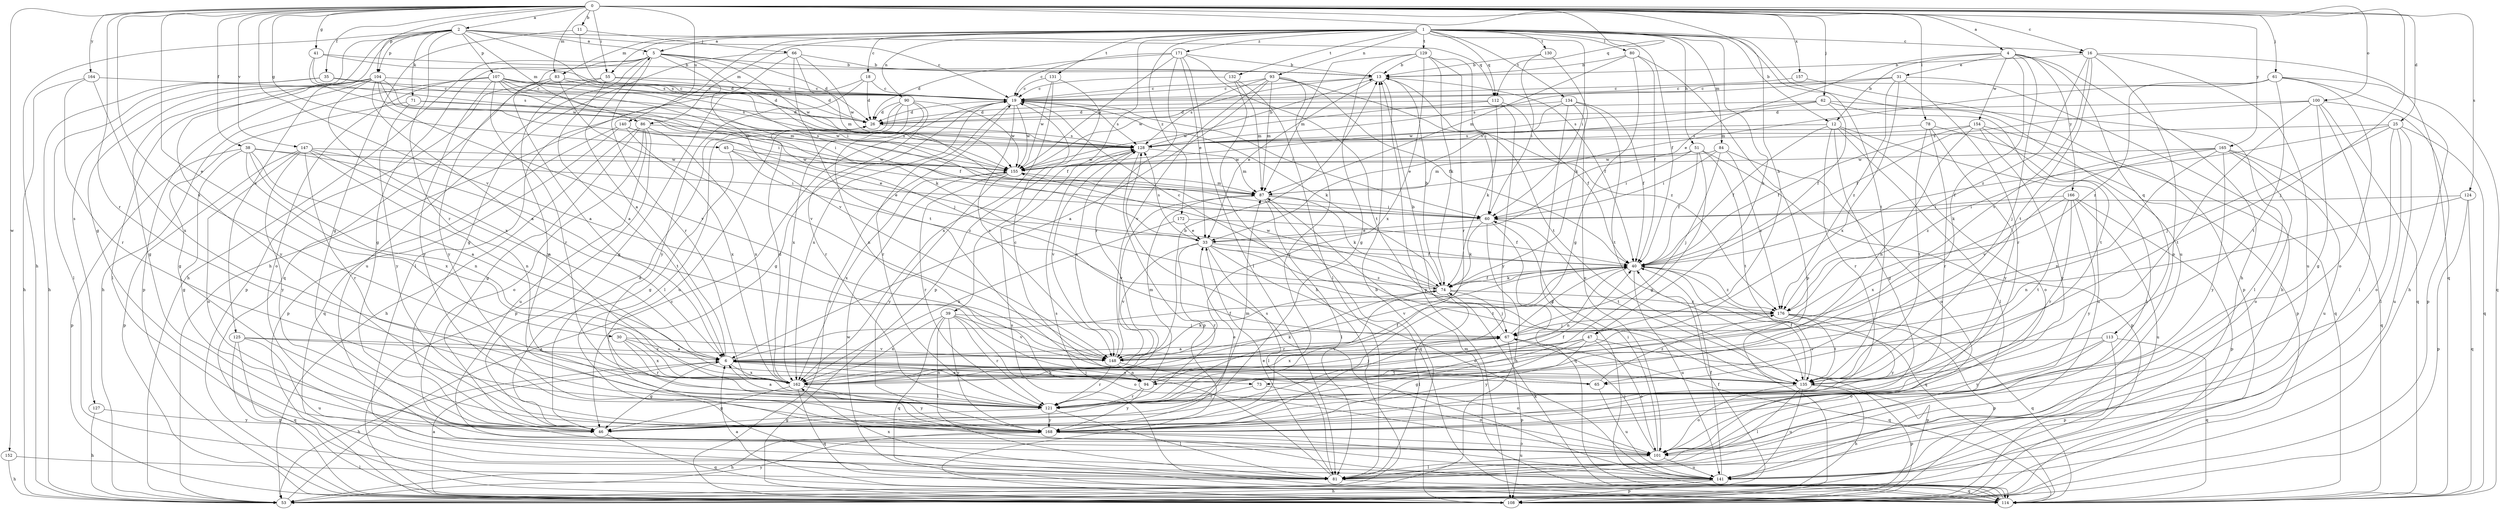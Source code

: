 strict digraph  {
0;
1;
2;
4;
5;
6;
11;
12;
13;
16;
18;
19;
25;
26;
30;
31;
33;
35;
38;
39;
40;
41;
45;
46;
47;
51;
53;
55;
60;
61;
62;
65;
66;
67;
71;
73;
74;
78;
80;
81;
83;
84;
86;
87;
90;
93;
94;
100;
101;
104;
107;
108;
112;
113;
114;
121;
124;
125;
127;
128;
129;
130;
131;
132;
134;
135;
140;
141;
147;
148;
152;
154;
155;
157;
162;
164;
165;
166;
168;
171;
172;
176;
0 -> 2  [label=a];
0 -> 4  [label=a];
0 -> 11  [label=b];
0 -> 16  [label=c];
0 -> 25  [label=d];
0 -> 30  [label=e];
0 -> 35  [label=f];
0 -> 38  [label=f];
0 -> 41  [label=g];
0 -> 45  [label=g];
0 -> 47  [label=h];
0 -> 55  [label=i];
0 -> 61  [label=j];
0 -> 62  [label=j];
0 -> 65  [label=j];
0 -> 78  [label=l];
0 -> 83  [label=m];
0 -> 100  [label=o];
0 -> 104  [label=p];
0 -> 112  [label=q];
0 -> 121  [label=r];
0 -> 124  [label=s];
0 -> 140  [label=u];
0 -> 147  [label=v];
0 -> 148  [label=v];
0 -> 152  [label=w];
0 -> 157  [label=x];
0 -> 162  [label=x];
0 -> 164  [label=y];
0 -> 165  [label=y];
1 -> 5  [label=a];
1 -> 12  [label=b];
1 -> 16  [label=c];
1 -> 18  [label=c];
1 -> 39  [label=f];
1 -> 40  [label=f];
1 -> 47  [label=h];
1 -> 51  [label=h];
1 -> 53  [label=h];
1 -> 55  [label=i];
1 -> 60  [label=i];
1 -> 80  [label=l];
1 -> 83  [label=m];
1 -> 84  [label=m];
1 -> 86  [label=m];
1 -> 90  [label=n];
1 -> 93  [label=n];
1 -> 112  [label=q];
1 -> 129  [label=t];
1 -> 130  [label=t];
1 -> 131  [label=t];
1 -> 132  [label=t];
1 -> 134  [label=t];
1 -> 135  [label=t];
1 -> 141  [label=u];
1 -> 171  [label=z];
1 -> 172  [label=z];
2 -> 5  [label=a];
2 -> 19  [label=c];
2 -> 46  [label=g];
2 -> 53  [label=h];
2 -> 71  [label=k];
2 -> 86  [label=m];
2 -> 104  [label=p];
2 -> 107  [label=p];
2 -> 112  [label=q];
2 -> 121  [label=r];
2 -> 125  [label=s];
2 -> 127  [label=s];
2 -> 128  [label=s];
4 -> 12  [label=b];
4 -> 31  [label=e];
4 -> 33  [label=e];
4 -> 53  [label=h];
4 -> 65  [label=j];
4 -> 73  [label=k];
4 -> 113  [label=q];
4 -> 154  [label=w];
4 -> 166  [label=y];
5 -> 13  [label=b];
5 -> 26  [label=d];
5 -> 46  [label=g];
5 -> 53  [label=h];
5 -> 60  [label=i];
5 -> 114  [label=q];
5 -> 121  [label=r];
5 -> 141  [label=u];
5 -> 148  [label=v];
5 -> 155  [label=w];
6 -> 5  [label=a];
6 -> 40  [label=f];
6 -> 46  [label=g];
6 -> 53  [label=h];
6 -> 65  [label=j];
6 -> 73  [label=k];
6 -> 94  [label=n];
6 -> 135  [label=t];
6 -> 162  [label=x];
11 -> 46  [label=g];
11 -> 66  [label=j];
11 -> 128  [label=s];
12 -> 40  [label=f];
12 -> 46  [label=g];
12 -> 81  [label=l];
12 -> 101  [label=o];
12 -> 121  [label=r];
12 -> 128  [label=s];
12 -> 141  [label=u];
13 -> 19  [label=c];
13 -> 33  [label=e];
13 -> 40  [label=f];
13 -> 108  [label=p];
13 -> 135  [label=t];
13 -> 155  [label=w];
16 -> 13  [label=b];
16 -> 101  [label=o];
16 -> 114  [label=q];
16 -> 135  [label=t];
16 -> 141  [label=u];
16 -> 148  [label=v];
16 -> 176  [label=z];
18 -> 19  [label=c];
18 -> 26  [label=d];
18 -> 46  [label=g];
18 -> 168  [label=y];
19 -> 26  [label=d];
19 -> 46  [label=g];
19 -> 60  [label=i];
19 -> 74  [label=k];
19 -> 121  [label=r];
19 -> 128  [label=s];
19 -> 148  [label=v];
19 -> 155  [label=w];
19 -> 162  [label=x];
25 -> 40  [label=f];
25 -> 67  [label=j];
25 -> 81  [label=l];
25 -> 101  [label=o];
25 -> 114  [label=q];
25 -> 128  [label=s];
25 -> 141  [label=u];
26 -> 128  [label=s];
30 -> 6  [label=a];
30 -> 121  [label=r];
30 -> 148  [label=v];
30 -> 162  [label=x];
31 -> 19  [label=c];
31 -> 53  [label=h];
31 -> 121  [label=r];
31 -> 128  [label=s];
31 -> 162  [label=x];
31 -> 176  [label=z];
33 -> 40  [label=f];
33 -> 81  [label=l];
33 -> 121  [label=r];
33 -> 128  [label=s];
33 -> 135  [label=t];
33 -> 141  [label=u];
33 -> 148  [label=v];
33 -> 176  [label=z];
35 -> 19  [label=c];
35 -> 53  [label=h];
35 -> 81  [label=l];
35 -> 128  [label=s];
38 -> 6  [label=a];
38 -> 46  [label=g];
38 -> 94  [label=n];
38 -> 108  [label=p];
38 -> 135  [label=t];
38 -> 155  [label=w];
38 -> 162  [label=x];
39 -> 67  [label=j];
39 -> 81  [label=l];
39 -> 101  [label=o];
39 -> 114  [label=q];
39 -> 121  [label=r];
39 -> 148  [label=v];
39 -> 162  [label=x];
39 -> 168  [label=y];
40 -> 74  [label=k];
40 -> 94  [label=n];
40 -> 114  [label=q];
40 -> 141  [label=u];
40 -> 148  [label=v];
40 -> 176  [label=z];
41 -> 13  [label=b];
41 -> 26  [label=d];
41 -> 128  [label=s];
41 -> 155  [label=w];
45 -> 33  [label=e];
45 -> 46  [label=g];
45 -> 155  [label=w];
45 -> 176  [label=z];
46 -> 26  [label=d];
46 -> 87  [label=m];
46 -> 114  [label=q];
47 -> 6  [label=a];
47 -> 46  [label=g];
47 -> 101  [label=o];
47 -> 108  [label=p];
47 -> 162  [label=x];
47 -> 168  [label=y];
51 -> 40  [label=f];
51 -> 46  [label=g];
51 -> 60  [label=i];
51 -> 87  [label=m];
51 -> 108  [label=p];
51 -> 135  [label=t];
51 -> 155  [label=w];
53 -> 19  [label=c];
53 -> 40  [label=f];
53 -> 168  [label=y];
55 -> 6  [label=a];
55 -> 19  [label=c];
55 -> 26  [label=d];
55 -> 108  [label=p];
55 -> 168  [label=y];
60 -> 33  [label=e];
60 -> 53  [label=h];
60 -> 74  [label=k];
60 -> 114  [label=q];
60 -> 135  [label=t];
61 -> 19  [label=c];
61 -> 53  [label=h];
61 -> 87  [label=m];
61 -> 101  [label=o];
61 -> 114  [label=q];
61 -> 135  [label=t];
61 -> 176  [label=z];
62 -> 26  [label=d];
62 -> 40  [label=f];
62 -> 81  [label=l];
62 -> 128  [label=s];
62 -> 135  [label=t];
62 -> 155  [label=w];
65 -> 6  [label=a];
65 -> 19  [label=c];
65 -> 141  [label=u];
65 -> 176  [label=z];
66 -> 13  [label=b];
66 -> 46  [label=g];
66 -> 81  [label=l];
66 -> 87  [label=m];
66 -> 135  [label=t];
66 -> 155  [label=w];
67 -> 6  [label=a];
67 -> 13  [label=b];
67 -> 40  [label=f];
67 -> 108  [label=p];
67 -> 114  [label=q];
67 -> 148  [label=v];
71 -> 26  [label=d];
71 -> 46  [label=g];
71 -> 155  [label=w];
71 -> 168  [label=y];
73 -> 101  [label=o];
73 -> 121  [label=r];
74 -> 13  [label=b];
74 -> 19  [label=c];
74 -> 40  [label=f];
74 -> 67  [label=j];
74 -> 81  [label=l];
74 -> 121  [label=r];
74 -> 155  [label=w];
74 -> 176  [label=z];
78 -> 108  [label=p];
78 -> 121  [label=r];
78 -> 128  [label=s];
78 -> 135  [label=t];
78 -> 168  [label=y];
80 -> 13  [label=b];
80 -> 40  [label=f];
80 -> 46  [label=g];
80 -> 87  [label=m];
80 -> 108  [label=p];
81 -> 33  [label=e];
81 -> 114  [label=q];
81 -> 128  [label=s];
81 -> 162  [label=x];
83 -> 6  [label=a];
83 -> 19  [label=c];
83 -> 40  [label=f];
83 -> 148  [label=v];
83 -> 168  [label=y];
84 -> 60  [label=i];
84 -> 67  [label=j];
84 -> 101  [label=o];
84 -> 155  [label=w];
84 -> 176  [label=z];
86 -> 46  [label=g];
86 -> 53  [label=h];
86 -> 101  [label=o];
86 -> 108  [label=p];
86 -> 128  [label=s];
86 -> 141  [label=u];
86 -> 162  [label=x];
87 -> 60  [label=i];
87 -> 74  [label=k];
87 -> 81  [label=l];
87 -> 114  [label=q];
87 -> 148  [label=v];
90 -> 26  [label=d];
90 -> 81  [label=l];
90 -> 94  [label=n];
90 -> 121  [label=r];
90 -> 141  [label=u];
90 -> 155  [label=w];
90 -> 162  [label=x];
93 -> 6  [label=a];
93 -> 19  [label=c];
93 -> 40  [label=f];
93 -> 87  [label=m];
93 -> 128  [label=s];
93 -> 148  [label=v];
93 -> 168  [label=y];
93 -> 176  [label=z];
94 -> 6  [label=a];
94 -> 67  [label=j];
94 -> 87  [label=m];
94 -> 121  [label=r];
94 -> 168  [label=y];
100 -> 26  [label=d];
100 -> 40  [label=f];
100 -> 46  [label=g];
100 -> 81  [label=l];
100 -> 108  [label=p];
100 -> 114  [label=q];
100 -> 135  [label=t];
101 -> 60  [label=i];
101 -> 67  [label=j];
101 -> 81  [label=l];
101 -> 141  [label=u];
104 -> 6  [label=a];
104 -> 19  [label=c];
104 -> 46  [label=g];
104 -> 60  [label=i];
104 -> 81  [label=l];
104 -> 87  [label=m];
104 -> 108  [label=p];
104 -> 148  [label=v];
104 -> 162  [label=x];
104 -> 168  [label=y];
107 -> 19  [label=c];
107 -> 26  [label=d];
107 -> 53  [label=h];
107 -> 60  [label=i];
107 -> 67  [label=j];
107 -> 74  [label=k];
107 -> 87  [label=m];
107 -> 101  [label=o];
107 -> 121  [label=r];
107 -> 168  [label=y];
108 -> 6  [label=a];
108 -> 13  [label=b];
108 -> 19  [label=c];
112 -> 26  [label=d];
112 -> 40  [label=f];
112 -> 74  [label=k];
112 -> 155  [label=w];
112 -> 168  [label=y];
113 -> 101  [label=o];
113 -> 108  [label=p];
113 -> 114  [label=q];
113 -> 148  [label=v];
113 -> 168  [label=y];
114 -> 6  [label=a];
114 -> 74  [label=k];
114 -> 87  [label=m];
114 -> 128  [label=s];
114 -> 155  [label=w];
121 -> 6  [label=a];
121 -> 40  [label=f];
121 -> 46  [label=g];
121 -> 81  [label=l];
121 -> 168  [label=y];
124 -> 60  [label=i];
124 -> 94  [label=n];
124 -> 108  [label=p];
124 -> 114  [label=q];
125 -> 6  [label=a];
125 -> 108  [label=p];
125 -> 114  [label=q];
125 -> 141  [label=u];
125 -> 148  [label=v];
127 -> 53  [label=h];
127 -> 168  [label=y];
128 -> 13  [label=b];
128 -> 87  [label=m];
128 -> 108  [label=p];
128 -> 148  [label=v];
128 -> 155  [label=w];
129 -> 13  [label=b];
129 -> 46  [label=g];
129 -> 60  [label=i];
129 -> 74  [label=k];
129 -> 87  [label=m];
129 -> 121  [label=r];
129 -> 162  [label=x];
130 -> 13  [label=b];
130 -> 60  [label=i];
130 -> 74  [label=k];
131 -> 19  [label=c];
131 -> 108  [label=p];
131 -> 155  [label=w];
131 -> 162  [label=x];
132 -> 19  [label=c];
132 -> 53  [label=h];
132 -> 81  [label=l];
132 -> 87  [label=m];
134 -> 26  [label=d];
134 -> 33  [label=e];
134 -> 40  [label=f];
134 -> 101  [label=o];
134 -> 114  [label=q];
134 -> 135  [label=t];
135 -> 40  [label=f];
135 -> 53  [label=h];
135 -> 81  [label=l];
135 -> 101  [label=o];
135 -> 108  [label=p];
135 -> 141  [label=u];
140 -> 33  [label=e];
140 -> 108  [label=p];
140 -> 114  [label=q];
140 -> 128  [label=s];
140 -> 162  [label=x];
141 -> 40  [label=f];
141 -> 53  [label=h];
141 -> 108  [label=p];
141 -> 128  [label=s];
147 -> 6  [label=a];
147 -> 60  [label=i];
147 -> 94  [label=n];
147 -> 101  [label=o];
147 -> 108  [label=p];
147 -> 121  [label=r];
147 -> 155  [label=w];
147 -> 168  [label=y];
148 -> 74  [label=k];
148 -> 94  [label=n];
148 -> 101  [label=o];
148 -> 121  [label=r];
148 -> 128  [label=s];
152 -> 53  [label=h];
152 -> 81  [label=l];
154 -> 40  [label=f];
154 -> 81  [label=l];
154 -> 94  [label=n];
154 -> 114  [label=q];
154 -> 128  [label=s];
154 -> 168  [label=y];
155 -> 87  [label=m];
155 -> 121  [label=r];
155 -> 162  [label=x];
155 -> 168  [label=y];
157 -> 19  [label=c];
157 -> 108  [label=p];
162 -> 13  [label=b];
162 -> 26  [label=d];
162 -> 40  [label=f];
162 -> 46  [label=g];
162 -> 74  [label=k];
162 -> 114  [label=q];
162 -> 168  [label=y];
164 -> 19  [label=c];
164 -> 53  [label=h];
164 -> 121  [label=r];
164 -> 162  [label=x];
165 -> 94  [label=n];
165 -> 101  [label=o];
165 -> 114  [label=q];
165 -> 141  [label=u];
165 -> 148  [label=v];
165 -> 155  [label=w];
165 -> 168  [label=y];
165 -> 176  [label=z];
166 -> 60  [label=i];
166 -> 108  [label=p];
166 -> 121  [label=r];
166 -> 135  [label=t];
166 -> 141  [label=u];
166 -> 162  [label=x];
166 -> 168  [label=y];
168 -> 33  [label=e];
168 -> 53  [label=h];
168 -> 101  [label=o];
168 -> 141  [label=u];
171 -> 13  [label=b];
171 -> 19  [label=c];
171 -> 26  [label=d];
171 -> 33  [label=e];
171 -> 81  [label=l];
171 -> 121  [label=r];
171 -> 135  [label=t];
171 -> 155  [label=w];
172 -> 33  [label=e];
172 -> 40  [label=f];
172 -> 162  [label=x];
176 -> 67  [label=j];
176 -> 108  [label=p];
176 -> 114  [label=q];
176 -> 135  [label=t];
176 -> 168  [label=y];
}

